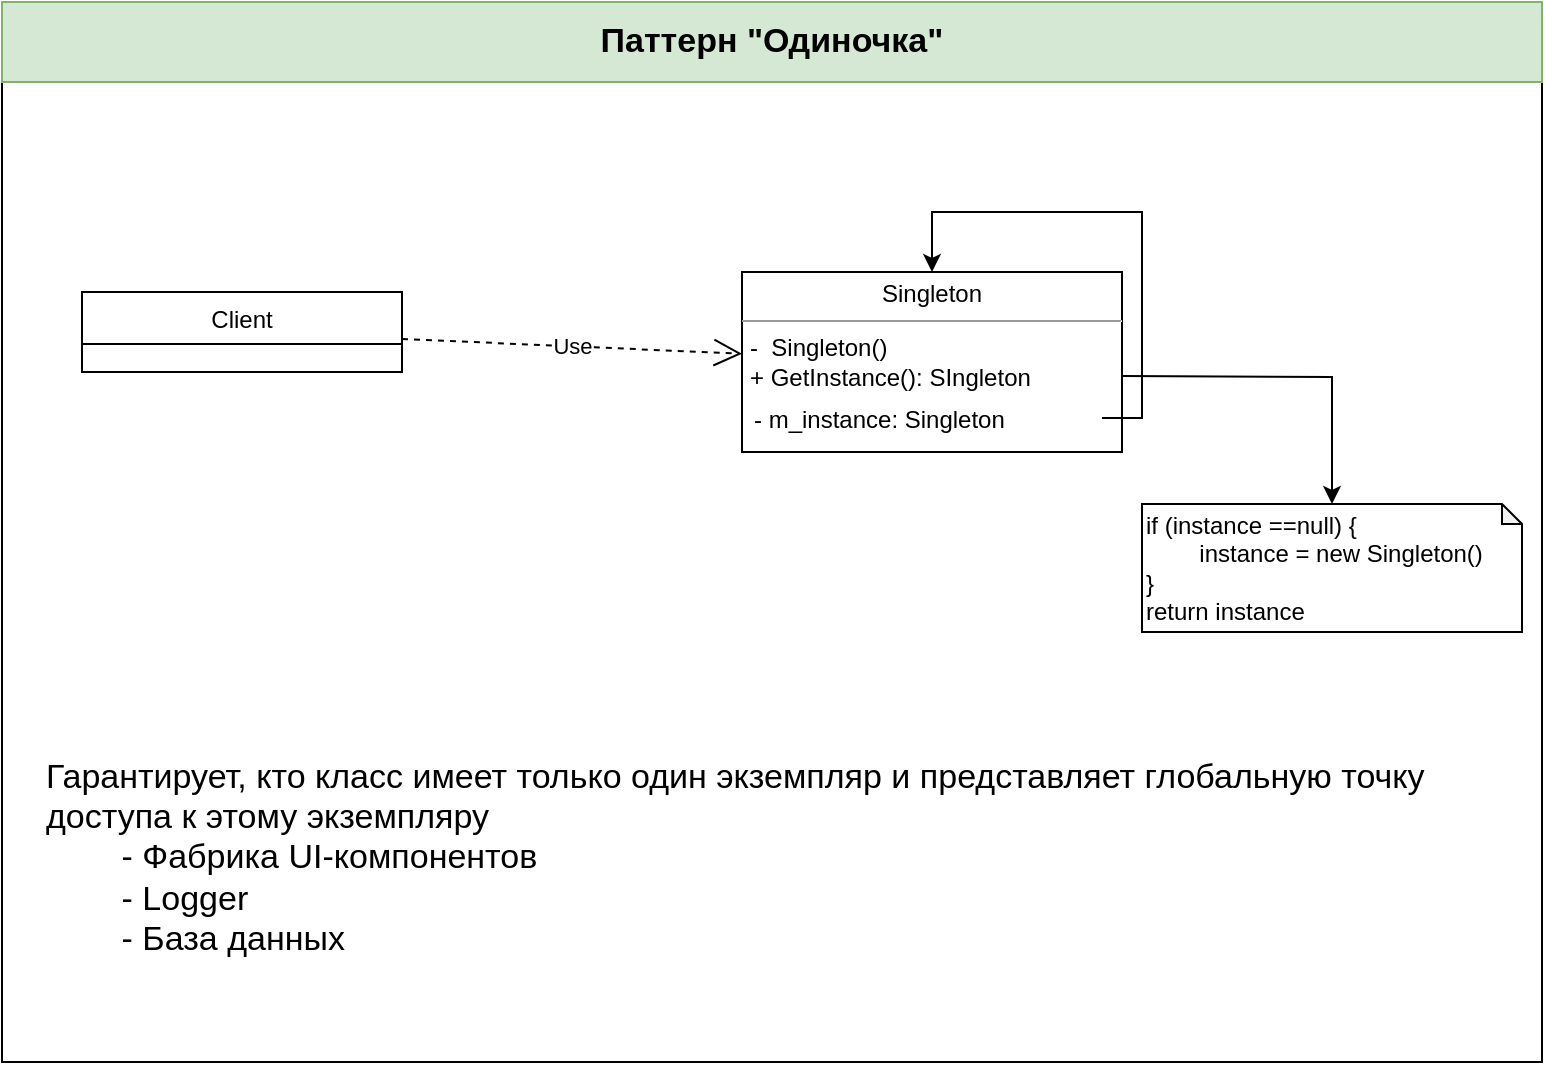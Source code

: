 <mxfile version="20.3.0" type="device"><diagram id="PBQ5n0hMl7xCfNppwJ35" name="Страница 1"><mxGraphModel dx="1102" dy="1025" grid="1" gridSize="10" guides="1" tooltips="1" connect="1" arrows="1" fold="1" page="1" pageScale="1" pageWidth="827" pageHeight="1169" math="0" shadow="0"><root><mxCell id="0"/><mxCell id="1" parent="0"/><mxCell id="DkUF8dVyLtiG0bfxdU0E-17" value="" style="rounded=0;whiteSpace=wrap;html=1;" parent="1" vertex="1"><mxGeometry x="110" y="585" width="770" height="530" as="geometry"/></mxCell><mxCell id="DkUF8dVyLtiG0bfxdU0E-7" value="&lt;p style=&quot;margin:0px;margin-top:4px;text-align:center;&quot;&gt;Singleton&lt;/p&gt;&lt;hr size=&quot;1&quot;&gt;&lt;p style=&quot;margin:0px;margin-left:4px;&quot;&gt;&lt;span style=&quot;color: rgba(0, 0, 0, 0); font-family: monospace; font-size: 0px;&quot;&gt;%3CmxGraphModel%3E%3Croot%3E%3CmxCell%20id%3D%220%22%2F%3E%3CmxCell%20id%3D%221%22%20parent%3D%220%22%2F%3E%3CmxCell%20id%3D%222%22%20value%3D%22Use%22%20style%3D%22endArrow%3Dopen%3BendSize%3D12%3Bdashed%3D1%3Bhtml%3D1%3Brounded%3D0%3B%22%20edge%3D%221%22%20parent%3D%221%22%3E%3CmxGeometry%20width%3D%22160%22%20relative%3D%221%22%20as%3D%22geometry%22%3E%3CmxPoint%20x%3D%22574%22%20y%3D%22698.187%22%20as%3D%22sourcePoint%22%2F%3E%3CmxPoint%20x%3D%22650%22%20y%3D%22701.215%22%20as%3D%22targetPoint%22%2F%3E%3C%2FmxGeometry%3E%3C%2FmxCell%3E%3C%2Froot%3E%3C%2FmxGraphModel%3E--_0&lt;/span&gt;&lt;span style=&quot;background-color: initial;&quot;&gt;-&amp;nbsp; Singleton()&lt;/span&gt;&lt;/p&gt;&lt;p style=&quot;margin:0px;margin-left:4px;&quot;&gt;&lt;span style=&quot;background-color: initial;&quot;&gt;+ GetInstance(): SIngleton&lt;/span&gt;&lt;/p&gt;" style="verticalAlign=top;align=left;overflow=fill;fontSize=12;fontFamily=Helvetica;html=1;" parent="1" vertex="1"><mxGeometry x="480" y="720" width="190" height="90" as="geometry"/></mxCell><mxCell id="DkUF8dVyLtiG0bfxdU0E-11" value="Client" style="swimlane;fontStyle=0;childLayout=stackLayout;horizontal=1;startSize=26;fillColor=none;horizontalStack=0;resizeParent=1;resizeParentMax=0;resizeLast=0;collapsible=1;marginBottom=0;" parent="1" vertex="1"><mxGeometry x="150" y="730" width="160" height="40" as="geometry"/></mxCell><mxCell id="DkUF8dVyLtiG0bfxdU0E-18" value="&lt;b&gt;&lt;font style=&quot;font-size: 17px;&quot;&gt;Паттерн &quot;Одиночка&quot;&lt;/font&gt;&lt;/b&gt;" style="text;html=1;strokeColor=#82b366;fillColor=#d5e8d4;align=center;verticalAlign=middle;whiteSpace=wrap;rounded=0;" parent="1" vertex="1"><mxGeometry x="110" y="585" width="770" height="40" as="geometry"/></mxCell><mxCell id="DkUF8dVyLtiG0bfxdU0E-19" value="Гарантирует, кто класс имеет только один экземпляр и представляет глобальную точку доступа к этому экземпляру&lt;br&gt;&lt;span style=&quot;white-space: pre;&quot;&gt;&#9;&lt;/span&gt;- Фабрика UI-компонентов&lt;br&gt;&lt;span style=&quot;white-space: pre;&quot;&gt;&#9;&lt;/span&gt;- Logger&lt;br&gt;&lt;span style=&quot;white-space: pre;&quot;&gt;&#9;&lt;/span&gt;- База данных" style="text;html=1;strokeColor=none;fillColor=none;align=left;verticalAlign=middle;whiteSpace=wrap;rounded=0;fontSize=17;" parent="1" vertex="1"><mxGeometry x="130" y="950" width="730" height="125" as="geometry"/></mxCell><mxCell id="HwWcE4Y0C7ohsiWib4Pr-5" value="Use" style="endArrow=open;endSize=12;dashed=1;html=1;rounded=0;" parent="1" source="DkUF8dVyLtiG0bfxdU0E-11" target="DkUF8dVyLtiG0bfxdU0E-7" edge="1"><mxGeometry width="160" relative="1" as="geometry"><mxPoint x="424" y="705" as="sourcePoint"/><mxPoint x="350" y="705" as="targetPoint"/></mxGeometry></mxCell><mxCell id="8FmeDYTwvUi93q3R2764-3" style="edgeStyle=orthogonalEdgeStyle;rounded=0;orthogonalLoop=1;jettySize=auto;html=1;" edge="1" parent="1" target="8FmeDYTwvUi93q3R2764-2"><mxGeometry relative="1" as="geometry"><mxPoint x="670" y="772" as="sourcePoint"/></mxGeometry></mxCell><mxCell id="8FmeDYTwvUi93q3R2764-4" style="edgeStyle=orthogonalEdgeStyle;rounded=0;orthogonalLoop=1;jettySize=auto;html=1;" edge="1" parent="1" source="8FmeDYTwvUi93q3R2764-1" target="DkUF8dVyLtiG0bfxdU0E-7"><mxGeometry relative="1" as="geometry"><Array as="points"><mxPoint x="680" y="793"/><mxPoint x="680" y="690"/><mxPoint x="575" y="690"/></Array></mxGeometry></mxCell><mxCell id="8FmeDYTwvUi93q3R2764-1" value="- m_instance: Singleton" style="text;strokeColor=none;fillColor=none;align=left;verticalAlign=top;spacingLeft=4;spacingRight=4;overflow=hidden;rotatable=0;points=[[0,0.5],[1,0.5]];portConstraint=eastwest;" vertex="1" parent="1"><mxGeometry x="480" y="780" width="180" height="26" as="geometry"/></mxCell><mxCell id="8FmeDYTwvUi93q3R2764-2" value="if (instance ==null) {&amp;nbsp;&lt;br&gt;&lt;span style=&quot;white-space: pre;&quot;&gt;&#9;&lt;/span&gt;instance = new Singleton()&lt;br&gt;}&lt;br&gt;return instance" style="shape=note;whiteSpace=wrap;html=1;backgroundOutline=1;darkOpacity=0.05;size=10;align=left;" vertex="1" parent="1"><mxGeometry x="680" y="836" width="190" height="64" as="geometry"/></mxCell></root></mxGraphModel></diagram></mxfile>
